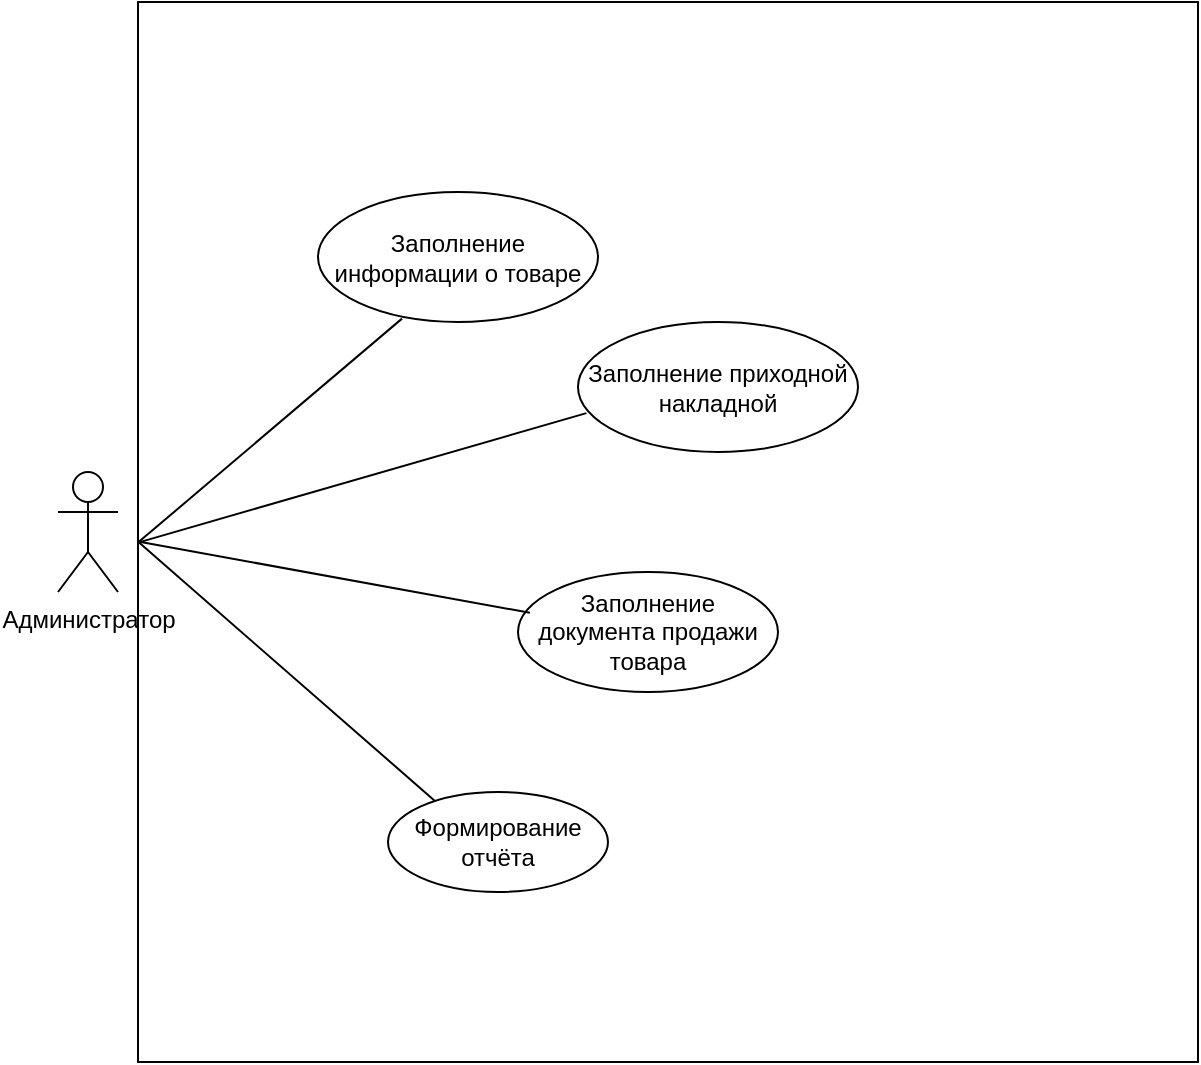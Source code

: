 <mxfile version="24.7.16">
  <diagram name="Страница — 1" id="dlfvf2WR6GmjM3FiQFo4">
    <mxGraphModel dx="983" dy="552" grid="1" gridSize="10" guides="1" tooltips="1" connect="1" arrows="1" fold="1" page="1" pageScale="1" pageWidth="827" pageHeight="1169" math="0" shadow="0">
      <root>
        <mxCell id="0" />
        <mxCell id="1" parent="0" />
        <mxCell id="mPCPGlXylNYXk9JV0fqx-1" value="" style="whiteSpace=wrap;html=1;aspect=fixed;" vertex="1" parent="1">
          <mxGeometry x="200" y="75" width="530" height="530" as="geometry" />
        </mxCell>
        <mxCell id="mPCPGlXylNYXk9JV0fqx-2" value="Администратор&lt;div&gt;&lt;br&gt;&lt;/div&gt;" style="shape=umlActor;verticalLabelPosition=bottom;verticalAlign=top;html=1;outlineConnect=0;" vertex="1" parent="1">
          <mxGeometry x="160" y="310" width="30" height="60" as="geometry" />
        </mxCell>
        <mxCell id="mPCPGlXylNYXk9JV0fqx-7" value="Заполнение документа продажи товара" style="ellipse;whiteSpace=wrap;html=1;" vertex="1" parent="1">
          <mxGeometry x="390" y="360" width="130" height="60" as="geometry" />
        </mxCell>
        <mxCell id="mPCPGlXylNYXk9JV0fqx-8" value="Формирование отчёта" style="ellipse;whiteSpace=wrap;html=1;" vertex="1" parent="1">
          <mxGeometry x="325" y="470" width="110" height="50" as="geometry" />
        </mxCell>
        <mxCell id="mPCPGlXylNYXk9JV0fqx-9" value="Заполнение приходной накладной" style="ellipse;whiteSpace=wrap;html=1;" vertex="1" parent="1">
          <mxGeometry x="420" y="235" width="140" height="65" as="geometry" />
        </mxCell>
        <mxCell id="mPCPGlXylNYXk9JV0fqx-10" value="" style="endArrow=none;html=1;rounded=0;entryX=0.03;entryY=0.701;entryDx=0;entryDy=0;entryPerimeter=0;exitX=0;exitY=0.51;exitDx=0;exitDy=0;exitPerimeter=0;" edge="1" parent="1" source="mPCPGlXylNYXk9JV0fqx-1" target="mPCPGlXylNYXk9JV0fqx-9">
          <mxGeometry width="50" height="50" relative="1" as="geometry">
            <mxPoint x="210" y="350" as="sourcePoint" />
            <mxPoint x="286" y="253" as="targetPoint" />
          </mxGeometry>
        </mxCell>
        <mxCell id="mPCPGlXylNYXk9JV0fqx-11" value="" style="endArrow=none;html=1;rounded=0;entryX=0.046;entryY=0.34;entryDx=0;entryDy=0;entryPerimeter=0;exitX=0;exitY=0.509;exitDx=0;exitDy=0;exitPerimeter=0;" edge="1" parent="1" source="mPCPGlXylNYXk9JV0fqx-1" target="mPCPGlXylNYXk9JV0fqx-7">
          <mxGeometry width="50" height="50" relative="1" as="geometry">
            <mxPoint x="211" y="350" as="sourcePoint" />
            <mxPoint x="453" y="279" as="targetPoint" />
          </mxGeometry>
        </mxCell>
        <mxCell id="mPCPGlXylNYXk9JV0fqx-20" value="Заполнение информации о товаре" style="ellipse;whiteSpace=wrap;html=1;" vertex="1" parent="1">
          <mxGeometry x="290" y="170" width="140" height="65" as="geometry" />
        </mxCell>
        <mxCell id="mPCPGlXylNYXk9JV0fqx-23" value="" style="endArrow=none;html=1;rounded=0;entryX=0.3;entryY=0.974;entryDx=0;entryDy=0;entryPerimeter=0;exitX=0;exitY=0.51;exitDx=0;exitDy=0;exitPerimeter=0;" edge="1" parent="1" source="mPCPGlXylNYXk9JV0fqx-1" target="mPCPGlXylNYXk9JV0fqx-20">
          <mxGeometry width="50" height="50" relative="1" as="geometry">
            <mxPoint x="160" y="310" as="sourcePoint" />
            <mxPoint x="333" y="241" as="targetPoint" />
          </mxGeometry>
        </mxCell>
        <mxCell id="mPCPGlXylNYXk9JV0fqx-24" value="" style="endArrow=none;html=1;rounded=0;entryX=0.212;entryY=0.087;entryDx=0;entryDy=0;entryPerimeter=0;exitX=0.001;exitY=0.51;exitDx=0;exitDy=0;exitPerimeter=0;" edge="1" parent="1" source="mPCPGlXylNYXk9JV0fqx-1" target="mPCPGlXylNYXk9JV0fqx-8">
          <mxGeometry width="50" height="50" relative="1" as="geometry">
            <mxPoint x="200" y="350" as="sourcePoint" />
            <mxPoint x="406" y="390" as="targetPoint" />
          </mxGeometry>
        </mxCell>
      </root>
    </mxGraphModel>
  </diagram>
</mxfile>
